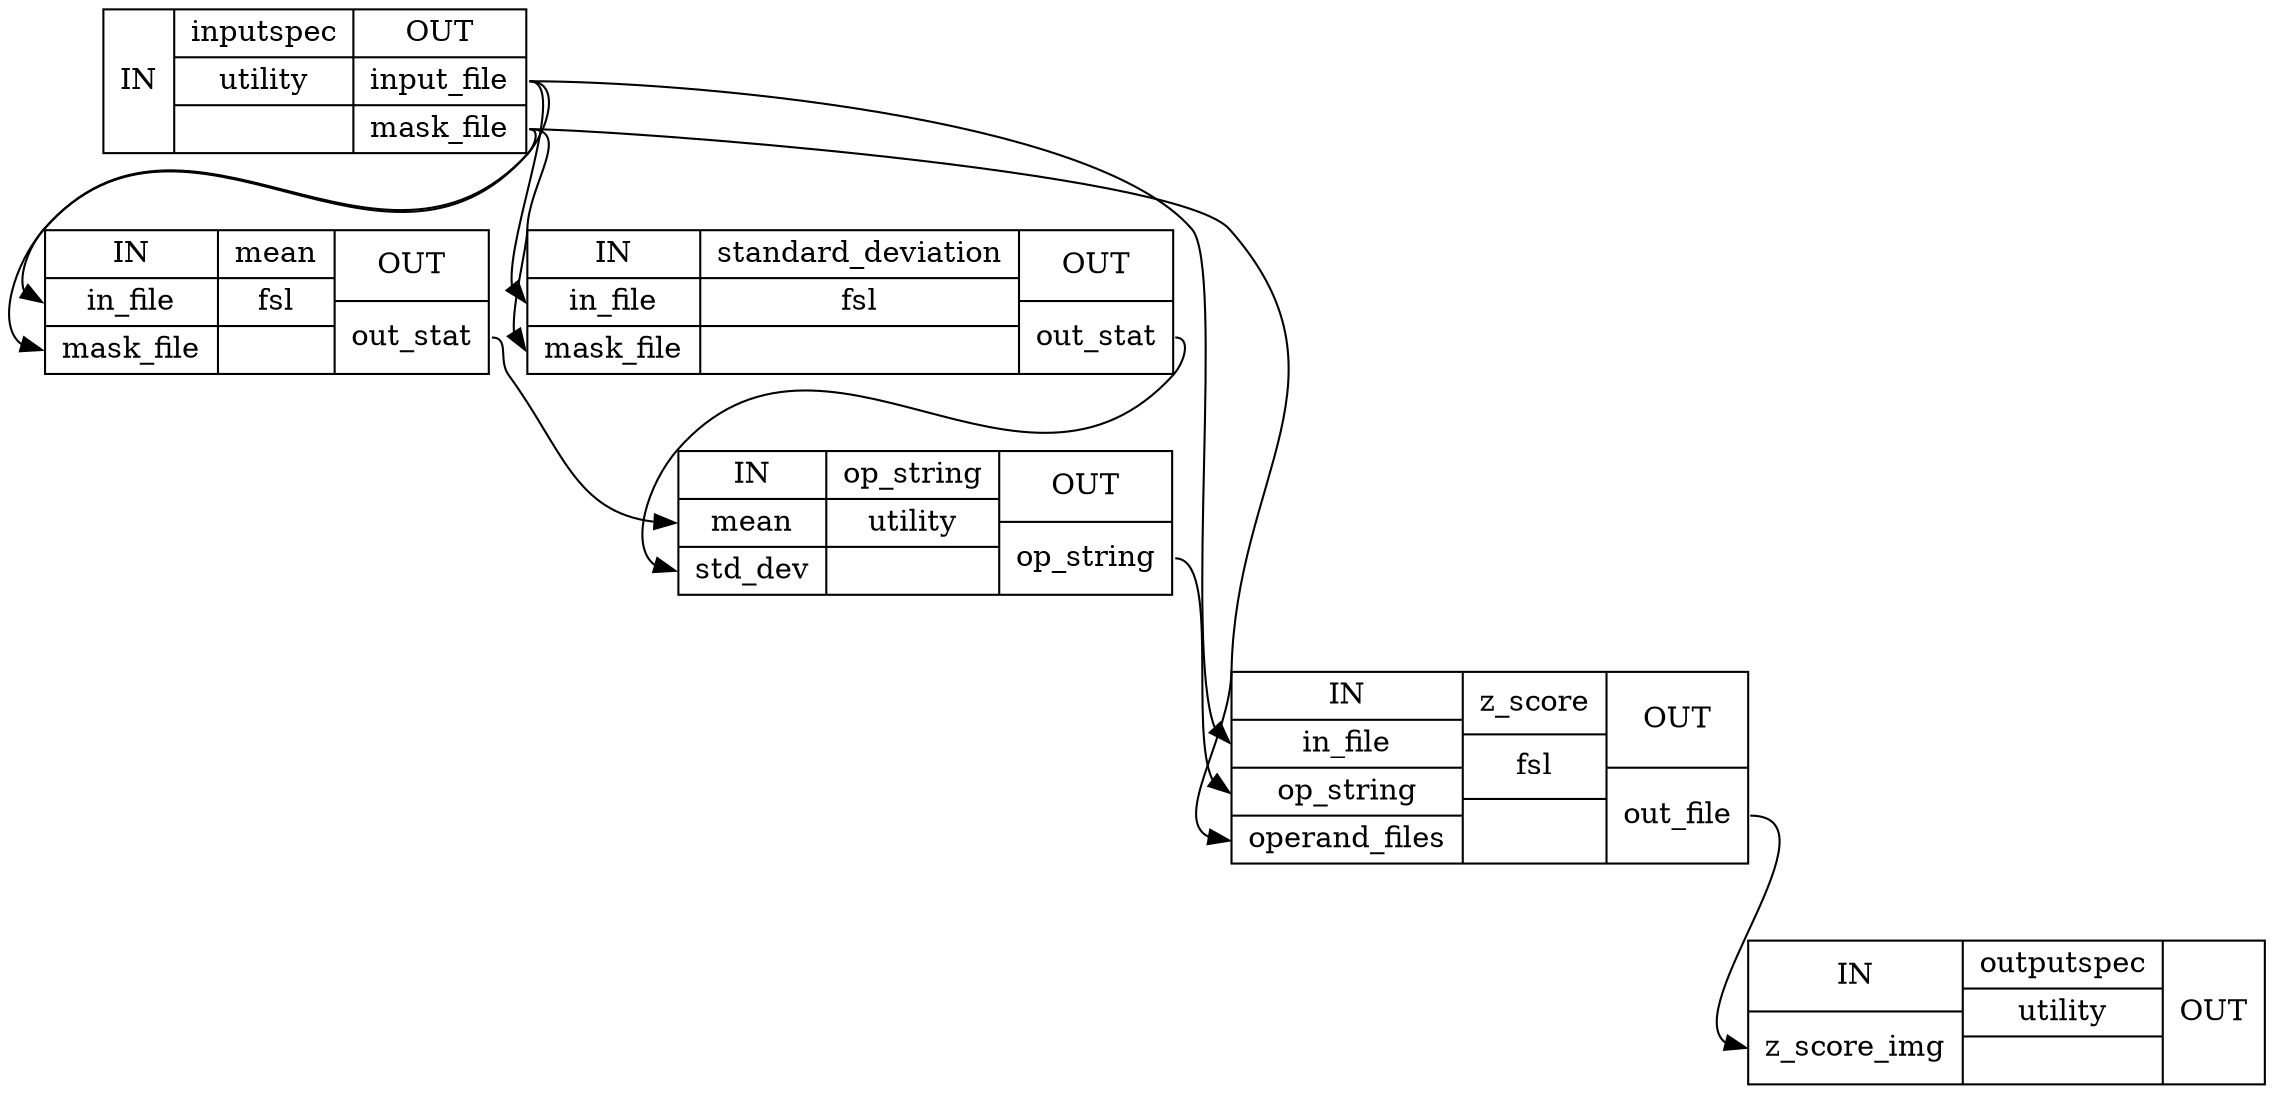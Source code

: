 digraph structs {
node [shape=record];
"z_scoreinputspec" [label="{IN}|{ inputspec | utility |  }|{OUT|<outinputfile> input_file|<outmaskfile> mask_file}"];
"z_scoremean" [label="{IN|<ininfile> in_file|<inmaskfile> mask_file}|{ mean | fsl |  }|{OUT|<outoutstat> out_stat}"];
"z_scorestandard_deviation" [label="{IN|<ininfile> in_file|<inmaskfile> mask_file}|{ standard_deviation | fsl |  }|{OUT|<outoutstat> out_stat}"];
"z_scoreop_string" [label="{IN|<inmean> mean|<instddev> std_dev}|{ op_string | utility |  }|{OUT|<outopstring> op_string}"];
"z_scorez_score" [label="{IN|<ininfile> in_file|<inopstring> op_string|<inoperandfiles> operand_files}|{ z_score | fsl |  }|{OUT|<outoutfile> out_file}"];
"z_scoreoutputspec" [label="{IN|<inzscoreimg> z_score_img}|{ outputspec | utility |  }|{OUT}"];
"z_scoreinputspec":"outinputfile":e -> "z_scoremean":"ininfile":w;
"z_scoreinputspec":"outinputfile":e -> "z_scorestandard_deviation":"ininfile":w;
"z_scoreinputspec":"outinputfile":e -> "z_scorez_score":"ininfile":w;
"z_scoreinputspec":"outmaskfile":e -> "z_scoremean":"inmaskfile":w;
"z_scoreinputspec":"outmaskfile":e -> "z_scorestandard_deviation":"inmaskfile":w;
"z_scoreinputspec":"outmaskfile":e -> "z_scorez_score":"inoperandfiles":w;
"z_scoremean":"outoutstat":e -> "z_scoreop_string":"inmean":w;
"z_scoreop_string":"outopstring":e -> "z_scorez_score":"inopstring":w;
"z_scorestandard_deviation":"outoutstat":e -> "z_scoreop_string":"instddev":w;
"z_scorez_score":"outoutfile":e -> "z_scoreoutputspec":"inzscoreimg":w;
}